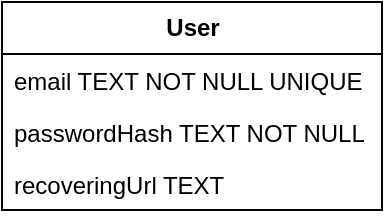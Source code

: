 <mxfile version="23.0.2" type="device">
  <diagram name="Page-1" id="efa7a0a1-bf9b-a30e-e6df-94a7791c09e9">
    <mxGraphModel dx="1668" dy="568" grid="1" gridSize="10" guides="1" tooltips="1" connect="1" arrows="1" fold="1" page="1" pageScale="1" pageWidth="826" pageHeight="1169" background="none" math="0" shadow="0">
      <root>
        <mxCell id="0" />
        <mxCell id="1" parent="0" />
        <mxCell id="9biIh4JkgRTXicU1ypAx-114" value="&lt;b&gt;User&lt;/b&gt;" style="swimlane;fontStyle=0;childLayout=stackLayout;horizontal=1;startSize=26;fillColor=none;horizontalStack=0;resizeParent=1;resizeParentMax=0;resizeLast=0;collapsible=1;marginBottom=0;html=1;" vertex="1" parent="1">
          <mxGeometry x="-800" y="40" width="190" height="104" as="geometry" />
        </mxCell>
        <mxCell id="9biIh4JkgRTXicU1ypAx-115" value="email TEXT NOT NULL UNIQUE" style="text;strokeColor=none;fillColor=none;align=left;verticalAlign=top;spacingLeft=4;spacingRight=4;overflow=hidden;rotatable=0;points=[[0,0.5],[1,0.5]];portConstraint=eastwest;whiteSpace=wrap;html=1;" vertex="1" parent="9biIh4JkgRTXicU1ypAx-114">
          <mxGeometry y="26" width="190" height="26" as="geometry" />
        </mxCell>
        <mxCell id="9biIh4JkgRTXicU1ypAx-116" value="passwordHash TEXT NOT NULL" style="text;strokeColor=none;fillColor=none;align=left;verticalAlign=top;spacingLeft=4;spacingRight=4;overflow=hidden;rotatable=0;points=[[0,0.5],[1,0.5]];portConstraint=eastwest;whiteSpace=wrap;html=1;" vertex="1" parent="9biIh4JkgRTXicU1ypAx-114">
          <mxGeometry y="52" width="190" height="26" as="geometry" />
        </mxCell>
        <mxCell id="9biIh4JkgRTXicU1ypAx-117" value="recoveringUrl TEXT" style="text;strokeColor=none;fillColor=none;align=left;verticalAlign=top;spacingLeft=4;spacingRight=4;overflow=hidden;rotatable=0;points=[[0,0.5],[1,0.5]];portConstraint=eastwest;whiteSpace=wrap;html=1;" vertex="1" parent="9biIh4JkgRTXicU1ypAx-114">
          <mxGeometry y="78" width="190" height="26" as="geometry" />
        </mxCell>
      </root>
    </mxGraphModel>
  </diagram>
</mxfile>
